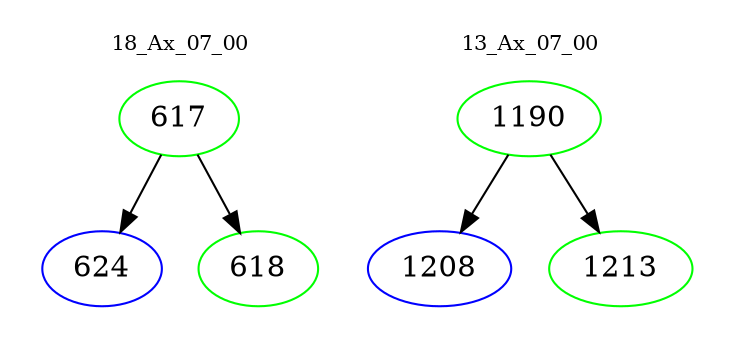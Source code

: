 digraph{
subgraph cluster_0 {
color = white
label = "18_Ax_07_00";
fontsize=10;
T0_617 [label="617", color="green"]
T0_617 -> T0_624 [color="black"]
T0_624 [label="624", color="blue"]
T0_617 -> T0_618 [color="black"]
T0_618 [label="618", color="green"]
}
subgraph cluster_1 {
color = white
label = "13_Ax_07_00";
fontsize=10;
T1_1190 [label="1190", color="green"]
T1_1190 -> T1_1208 [color="black"]
T1_1208 [label="1208", color="blue"]
T1_1190 -> T1_1213 [color="black"]
T1_1213 [label="1213", color="green"]
}
}
